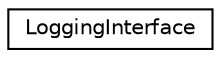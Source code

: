 digraph "Graphical Class Hierarchy"
{
  edge [fontname="Helvetica",fontsize="10",labelfontname="Helvetica",labelfontsize="10"];
  node [fontname="Helvetica",fontsize="10",shape=record];
  rankdir="LR";
  Node1 [label="LoggingInterface",height=0.2,width=0.4,color="black", fillcolor="white", style="filled",URL="$classLoggingInterface.html",tooltip="An overall logging interface, which can generate logging categories. "];
}
